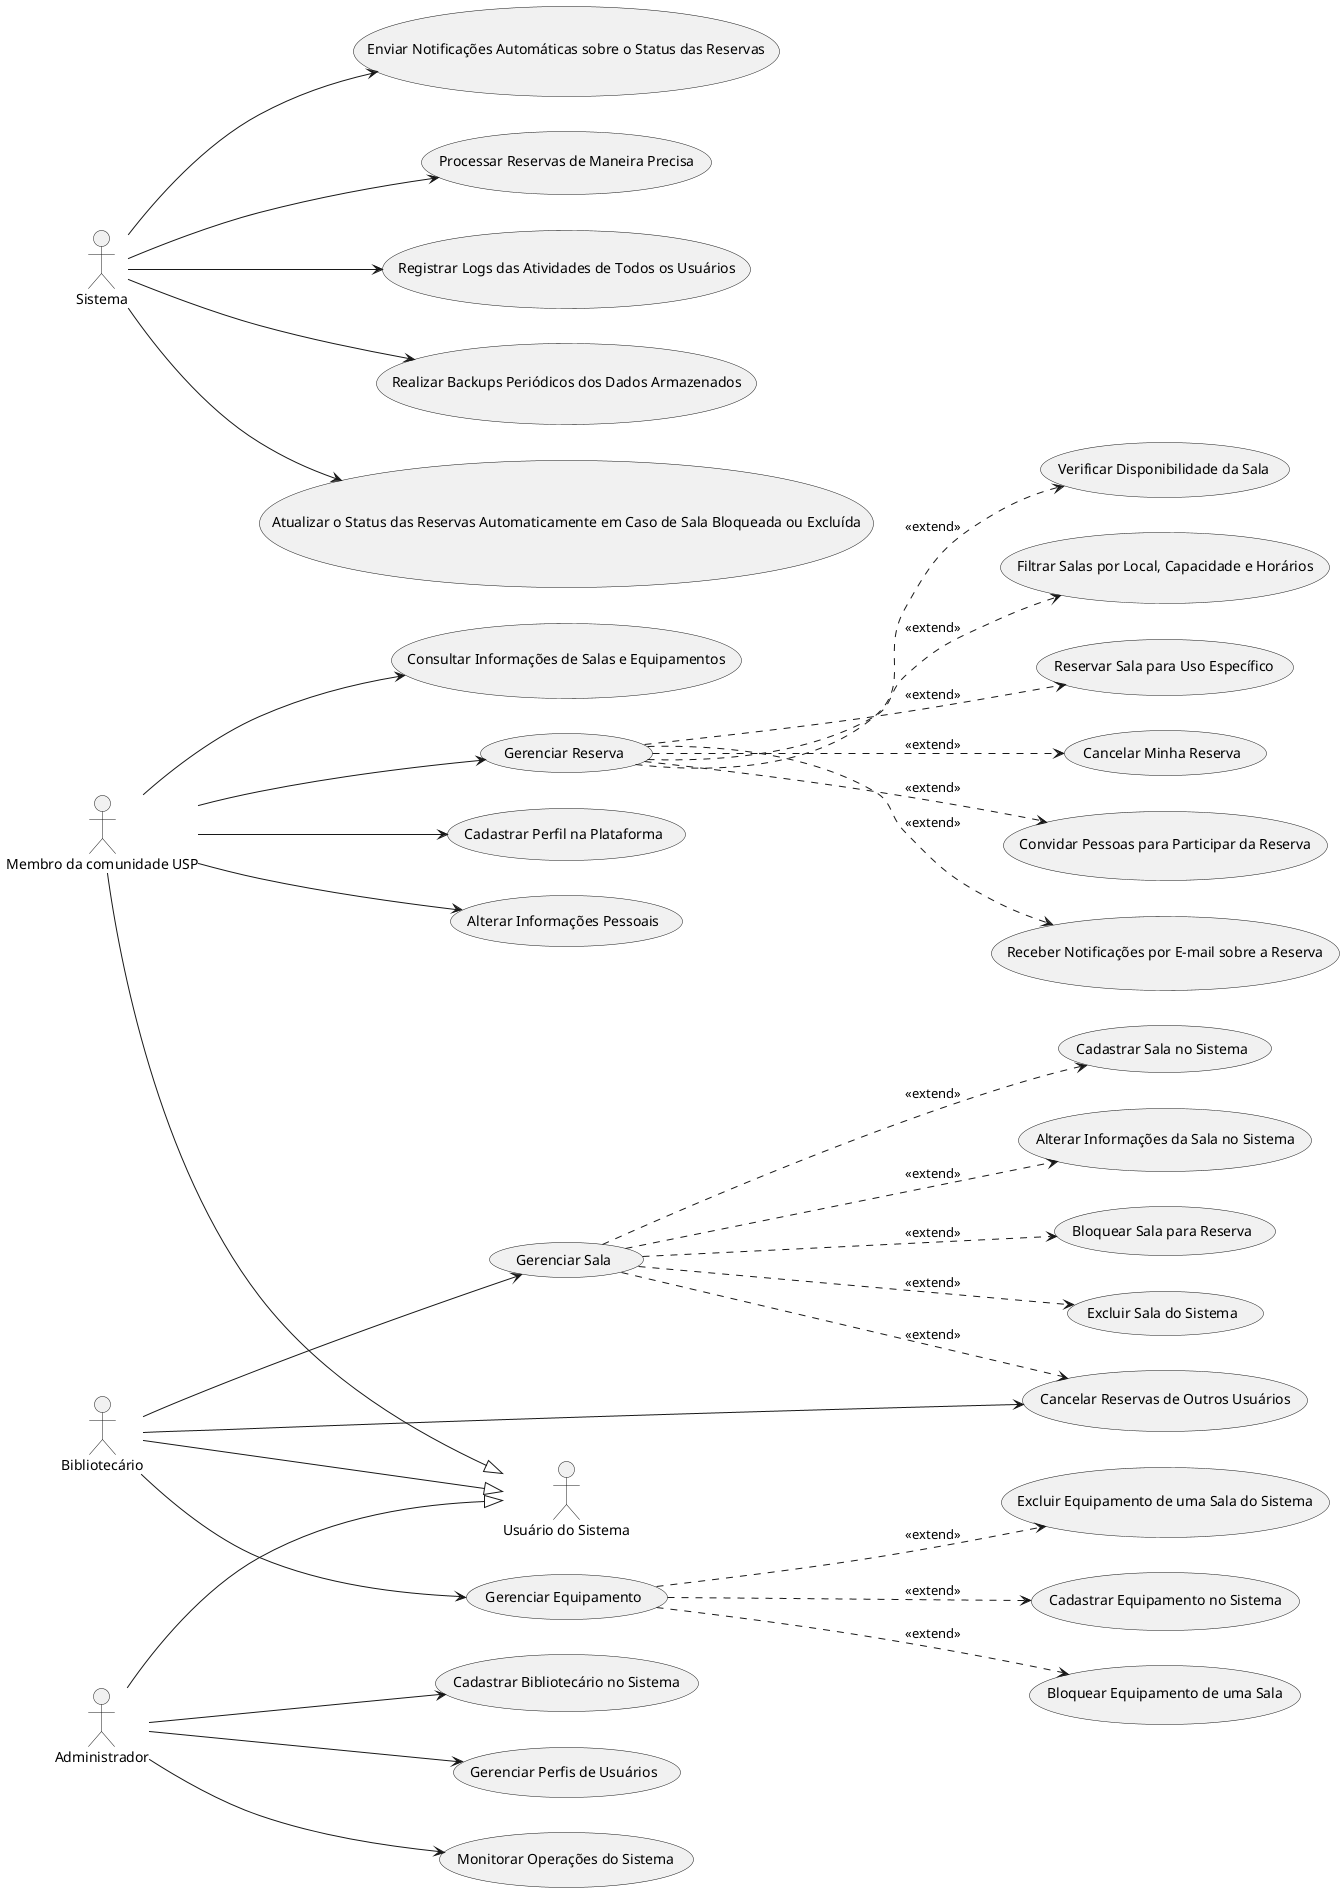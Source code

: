 @startuml casoUso-biblioteca
left to right direction 

actor "Usuário do Sistema" as UsuarioDoSistema
actor "Membro da comunidade USP" as MembroDaComunidadeUSP
actor "Bibliotecário" as Bibliotecario
actor "Administrador" as Administrador
actor "Sistema" as Sistema

MembroDaComunidadeUSP --|> UsuarioDoSistema
Bibliotecario --|> UsuarioDoSistema
Administrador --|> UsuarioDoSistema

' Casos de uso do Membro da comunidade USP
usecase "Gerenciar Reserva" as UC_GerenciarReserva
usecase "Cadastrar Perfil na Plataforma" as UC_CadastrarPerfil
usecase "Alterar Informações Pessoais" as UC_AlterarInfos
usecase "Consultar Informações de Salas e Equipamentos" as UC_ConsultarSalasEquip
usecase "Verificar Disponibilidade da Sala" as UC_VerificarDisponibilidade
usecase "Filtrar Salas por Local, Capacidade e Horários" as UC_FiltrarSalas
usecase "Reservar Sala para Uso Específico" as UC_ReservarSala
usecase "Cancelar Minha Reserva" as UC_CancelarReserva
usecase "Convidar Pessoas para Participar da Reserva" as UC_ConvidarPessoas
usecase "Receber Notificações por E-mail sobre a Reserva" as UC_ReceberNotificacoes

' Associações do ator Membro da comunidade USP
MembroDaComunidadeUSP --> UC_CadastrarPerfil
MembroDaComunidadeUSP --> UC_AlterarInfos
MembroDaComunidadeUSP --> UC_ConsultarSalasEquip
MembroDaComunidadeUSP --> UC_GerenciarReserva

' Casos de uso relacionados à reserva (extend partindo de "Gerenciar Reserva")

UC_GerenciarReserva ..> UC_ReceberNotificacoes : <<extend>>
UC_GerenciarReserva ..> UC_FiltrarSalas : <<extend>>
UC_GerenciarReserva ..> UC_VerificarDisponibilidade : <<extend>>
UC_GerenciarReserva ..> UC_ReservarSala : <<extend>>
UC_GerenciarReserva ..> UC_CancelarReserva : <<extend>>
UC_GerenciarReserva ..> UC_ConvidarPessoas : <<extend>>


' Casos de uso do Administrador
usecase "Gerenciar Perfis de Usuários" as UC_Admin_GerenciarPerfis
usecase "Monitorar Operações do Sistema" as UC_Admin_MonitorarOperacoes
usecase "Cadastrar Bibliotecário no Sistema" as UC_Admin_CadastrarBibliotecario

' Associações do ator Administrador
Administrador --> UC_Admin_GerenciarPerfis
Administrador --> UC_Admin_MonitorarOperacoes
Administrador --> UC_Admin_CadastrarBibliotecario

' Casos de uso do Bibliotecário
usecase "Gerenciar Sala" as UC_Bib_GerenciarSala
usecase "Cadastrar Sala no Sistema" as UC_Bib_CadastrarSala
usecase "Alterar Informações da Sala no Sistema" as UC_Bib_AlterarSala
usecase "Bloquear Sala para Reserva" as UC_Bib_BloquearSala
usecase "Excluir Sala do Sistema" as UC_Bib_ExcluirSala

usecase "Gerenciar Equipamento" as UC_Bib_GerenciarEquipamento
usecase "Cadastrar Equipamento no Sistema" as UC_Bib_CadastrarEquipamento
usecase "Bloquear Equipamento de uma Sala" as UC_Bib_BloquearEquipamento
usecase "Excluir Equipamento de uma Sala do Sistema" as UC_Bib_ExcluirEquipamento

usecase "Cancelar Reservas de Outros Usuários" as UC_Bib_CancelarReservasOutros

' Associações do ator Bibliotecário
Bibliotecario --> UC_Bib_GerenciarSala
Bibliotecario --> UC_Bib_GerenciarEquipamento
Bibliotecario --> UC_Bib_CancelarReservasOutros

' Extensões a partir de "Gerenciar Sala"
UC_Bib_GerenciarSala ..> UC_Bib_CadastrarSala : <<extend>>
UC_Bib_GerenciarSala ..> UC_Bib_AlterarSala : <<extend>>
UC_Bib_GerenciarSala ..> UC_Bib_BloquearSala : <<extend>>
UC_Bib_GerenciarSala ..> UC_Bib_ExcluirSala : <<extend>>
UC_Bib_GerenciarSala ..> UC_Bib_CancelarReservasOutros : <<extend>>

' Extensões a partir de "Gerenciar Equipamento"
UC_Bib_GerenciarEquipamento ..> UC_Bib_CadastrarEquipamento : <<extend>>
UC_Bib_GerenciarEquipamento ..> UC_Bib_BloquearEquipamento : <<extend>>
UC_Bib_GerenciarEquipamento ..> UC_Bib_ExcluirEquipamento : <<extend>>

' Casos de uso do Sistema
usecase "Enviar Notificações Automáticas sobre o Status das Reservas" as UC_Sis_EnviarNotificacoes
usecase "Processar Reservas de Maneira Precisa" as UC_Sis_ProcessarReservas
usecase "Registrar Logs das Atividades de Todos os Usuários" as UC_Sis_RegistrarLogs
usecase "Realizar Backups Periódicos dos Dados Armazenados" as UC_Sis_BackupsPeriodicos
usecase "Atualizar o Status das Reservas Automaticamente em Caso de Sala Bloqueada ou Excluída" as UC_Sis_AtualizarStatusReservas

' Associações do ator Sistema
Sistema --> UC_Sis_EnviarNotificacoes
Sistema --> UC_Sis_ProcessarReservas
Sistema --> UC_Sis_RegistrarLogs
Sistema --> UC_Sis_BackupsPeriodicos
Sistema --> UC_Sis_AtualizarStatusReservas
@enduml
